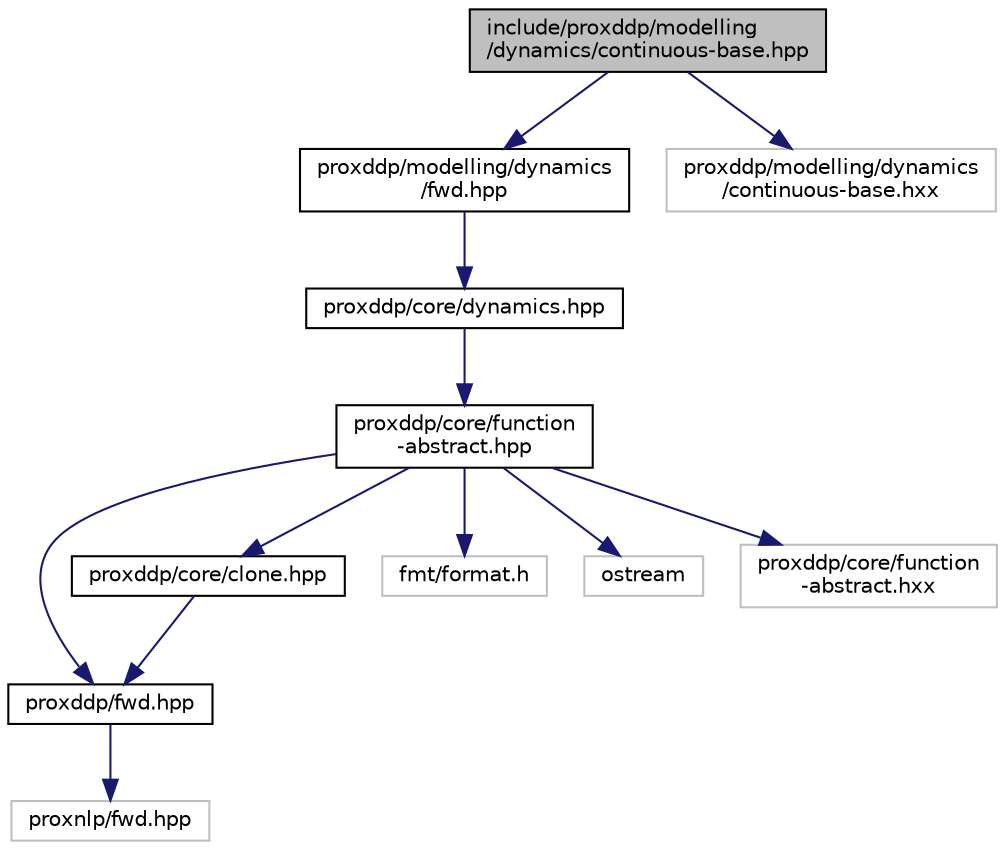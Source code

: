 digraph "include/proxddp/modelling/dynamics/continuous-base.hpp"
{
 // LATEX_PDF_SIZE
  bgcolor="transparent";
  edge [fontname="Helvetica",fontsize="10",labelfontname="Helvetica",labelfontsize="10"];
  node [fontname="Helvetica",fontsize="10",shape=record];
  Node1 [label="include/proxddp/modelling\l/dynamics/continuous-base.hpp",height=0.2,width=0.4,color="black", fillcolor="grey75", style="filled", fontcolor="black",tooltip="Base definitions for continuous dynamics."];
  Node1 -> Node2 [color="midnightblue",fontsize="10",style="solid",fontname="Helvetica"];
  Node2 [label="proxddp/modelling/dynamics\l/fwd.hpp",height=0.2,width=0.4,color="black",URL="$modelling_2dynamics_2fwd_8hpp.html",tooltip=" "];
  Node2 -> Node3 [color="midnightblue",fontsize="10",style="solid",fontname="Helvetica"];
  Node3 [label="proxddp/core/dynamics.hpp",height=0.2,width=0.4,color="black",URL="$dynamics_8hpp.html",tooltip=" "];
  Node3 -> Node4 [color="midnightblue",fontsize="10",style="solid",fontname="Helvetica"];
  Node4 [label="proxddp/core/function\l-abstract.hpp",height=0.2,width=0.4,color="black",URL="$function-abstract_8hpp.html",tooltip="Base definitions for ternary functions."];
  Node4 -> Node5 [color="midnightblue",fontsize="10",style="solid",fontname="Helvetica"];
  Node5 [label="proxddp/fwd.hpp",height=0.2,width=0.4,color="black",URL="$fwd_8hpp.html",tooltip="Forward declarations."];
  Node5 -> Node6 [color="midnightblue",fontsize="10",style="solid",fontname="Helvetica"];
  Node6 [label="proxnlp/fwd.hpp",height=0.2,width=0.4,color="grey75",tooltip=" "];
  Node4 -> Node7 [color="midnightblue",fontsize="10",style="solid",fontname="Helvetica"];
  Node7 [label="proxddp/core/clone.hpp",height=0.2,width=0.4,color="black",URL="$clone_8hpp.html",tooltip=" "];
  Node7 -> Node5 [color="midnightblue",fontsize="10",style="solid",fontname="Helvetica"];
  Node4 -> Node8 [color="midnightblue",fontsize="10",style="solid",fontname="Helvetica"];
  Node8 [label="fmt/format.h",height=0.2,width=0.4,color="grey75",tooltip=" "];
  Node4 -> Node9 [color="midnightblue",fontsize="10",style="solid",fontname="Helvetica"];
  Node9 [label="ostream",height=0.2,width=0.4,color="grey75",tooltip=" "];
  Node4 -> Node10 [color="midnightblue",fontsize="10",style="solid",fontname="Helvetica"];
  Node10 [label="proxddp/core/function\l-abstract.hxx",height=0.2,width=0.4,color="grey75",tooltip=" "];
  Node1 -> Node11 [color="midnightblue",fontsize="10",style="solid",fontname="Helvetica"];
  Node11 [label="proxddp/modelling/dynamics\l/continuous-base.hxx",height=0.2,width=0.4,color="grey75",tooltip=" "];
}
